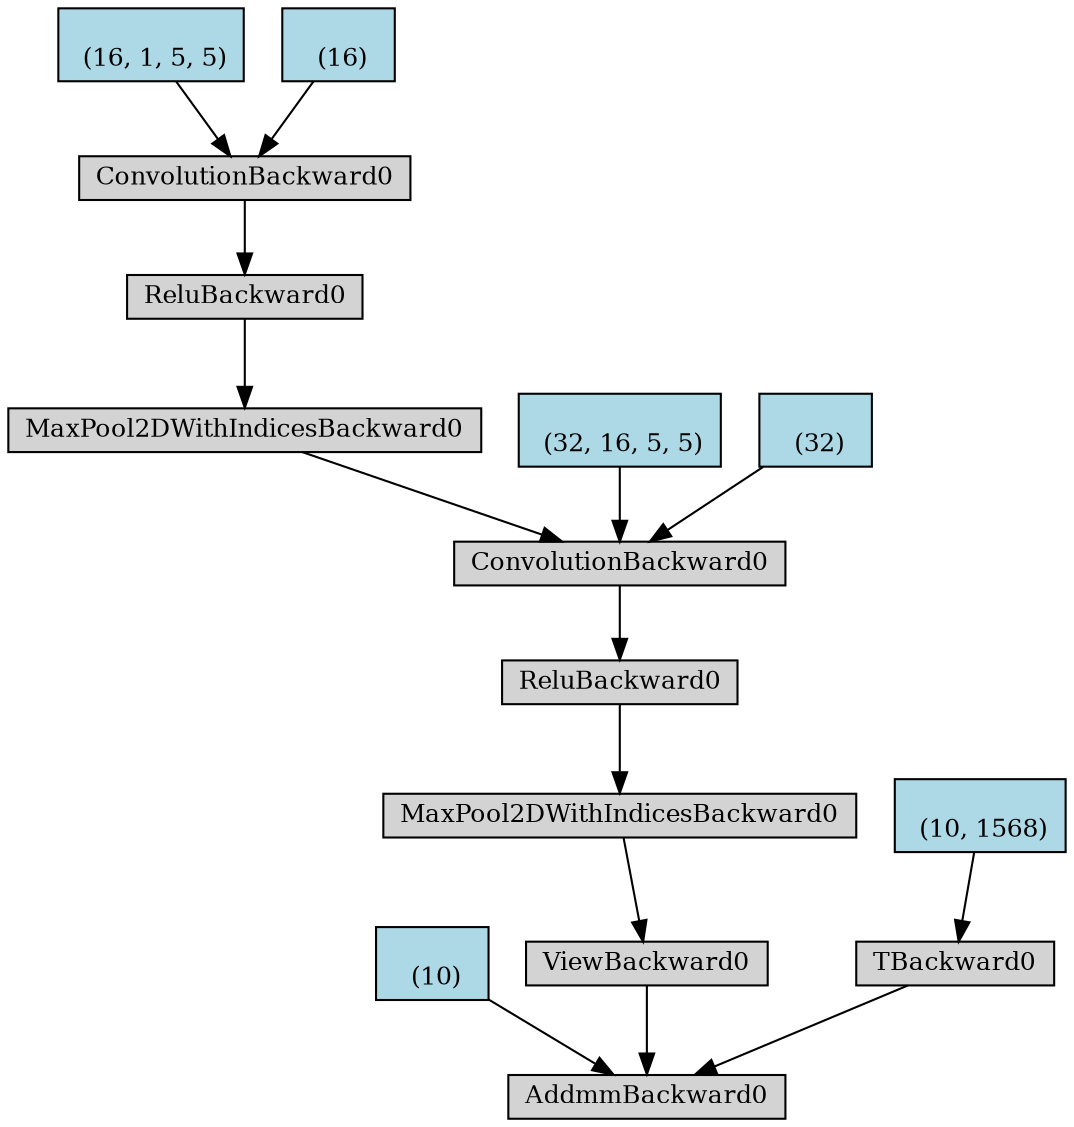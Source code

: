 digraph {
	graph [size="12,12"]
	node [align=left fontsize=12 height=0.2 ranksep=0.1 shape=box style=filled]
	140292309829088 [label=AddmmBackward0]
	140292309828992 -> 140292309829088
	140292309828992 [label="
 (10)" fillcolor=lightblue]
	140292309829040 -> 140292309829088
	140292309829040 [label=ViewBackward0]
	140292309829232 -> 140292309829040
	140292309829232 [label=MaxPool2DWithIndicesBackward0]
	140292309829424 -> 140292309829232
	140292309829424 [label=ReluBackward0]
	140292309829568 -> 140292309829424
	140292309829568 [label=ConvolutionBackward0]
	140292309829328 -> 140292309829568
	140292309829328 [label=MaxPool2DWithIndicesBackward0]
	140292309829712 -> 140292309829328
	140292309829712 [label=ReluBackward0]
	140292309829808 -> 140292309829712
	140292309829808 [label=ConvolutionBackward0]
	140292309829904 -> 140292309829808
	140292309829904 [label="
 (16, 1, 5, 5)" fillcolor=lightblue]
	140292309829952 -> 140292309829808
	140292309829952 [label="
 (16)" fillcolor=lightblue]
	140292309829280 -> 140292309829568
	140292309829280 [label="
 (32, 16, 5, 5)" fillcolor=lightblue]
	140292309829616 -> 140292309829568
	140292309829616 [label="
 (32)" fillcolor=lightblue]
	140292309829136 -> 140292309829088
	140292309829136 [label=TBackward0]
	140292309829472 -> 140292309829136
	140292309829472 [label="
 (10, 1568)" fillcolor=lightblue]
}
